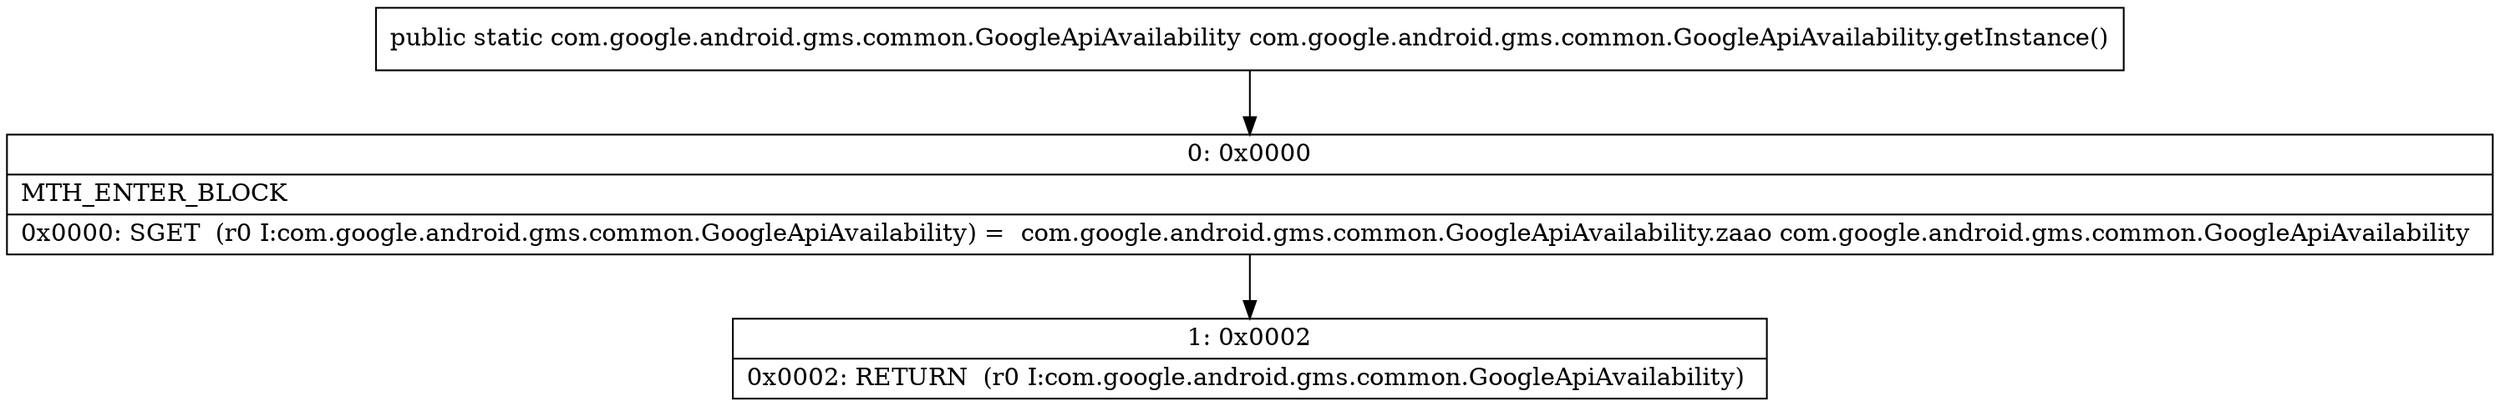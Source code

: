 digraph "CFG forcom.google.android.gms.common.GoogleApiAvailability.getInstance()Lcom\/google\/android\/gms\/common\/GoogleApiAvailability;" {
Node_0 [shape=record,label="{0\:\ 0x0000|MTH_ENTER_BLOCK\l|0x0000: SGET  (r0 I:com.google.android.gms.common.GoogleApiAvailability) =  com.google.android.gms.common.GoogleApiAvailability.zaao com.google.android.gms.common.GoogleApiAvailability \l}"];
Node_1 [shape=record,label="{1\:\ 0x0002|0x0002: RETURN  (r0 I:com.google.android.gms.common.GoogleApiAvailability) \l}"];
MethodNode[shape=record,label="{public static com.google.android.gms.common.GoogleApiAvailability com.google.android.gms.common.GoogleApiAvailability.getInstance() }"];
MethodNode -> Node_0;
Node_0 -> Node_1;
}

